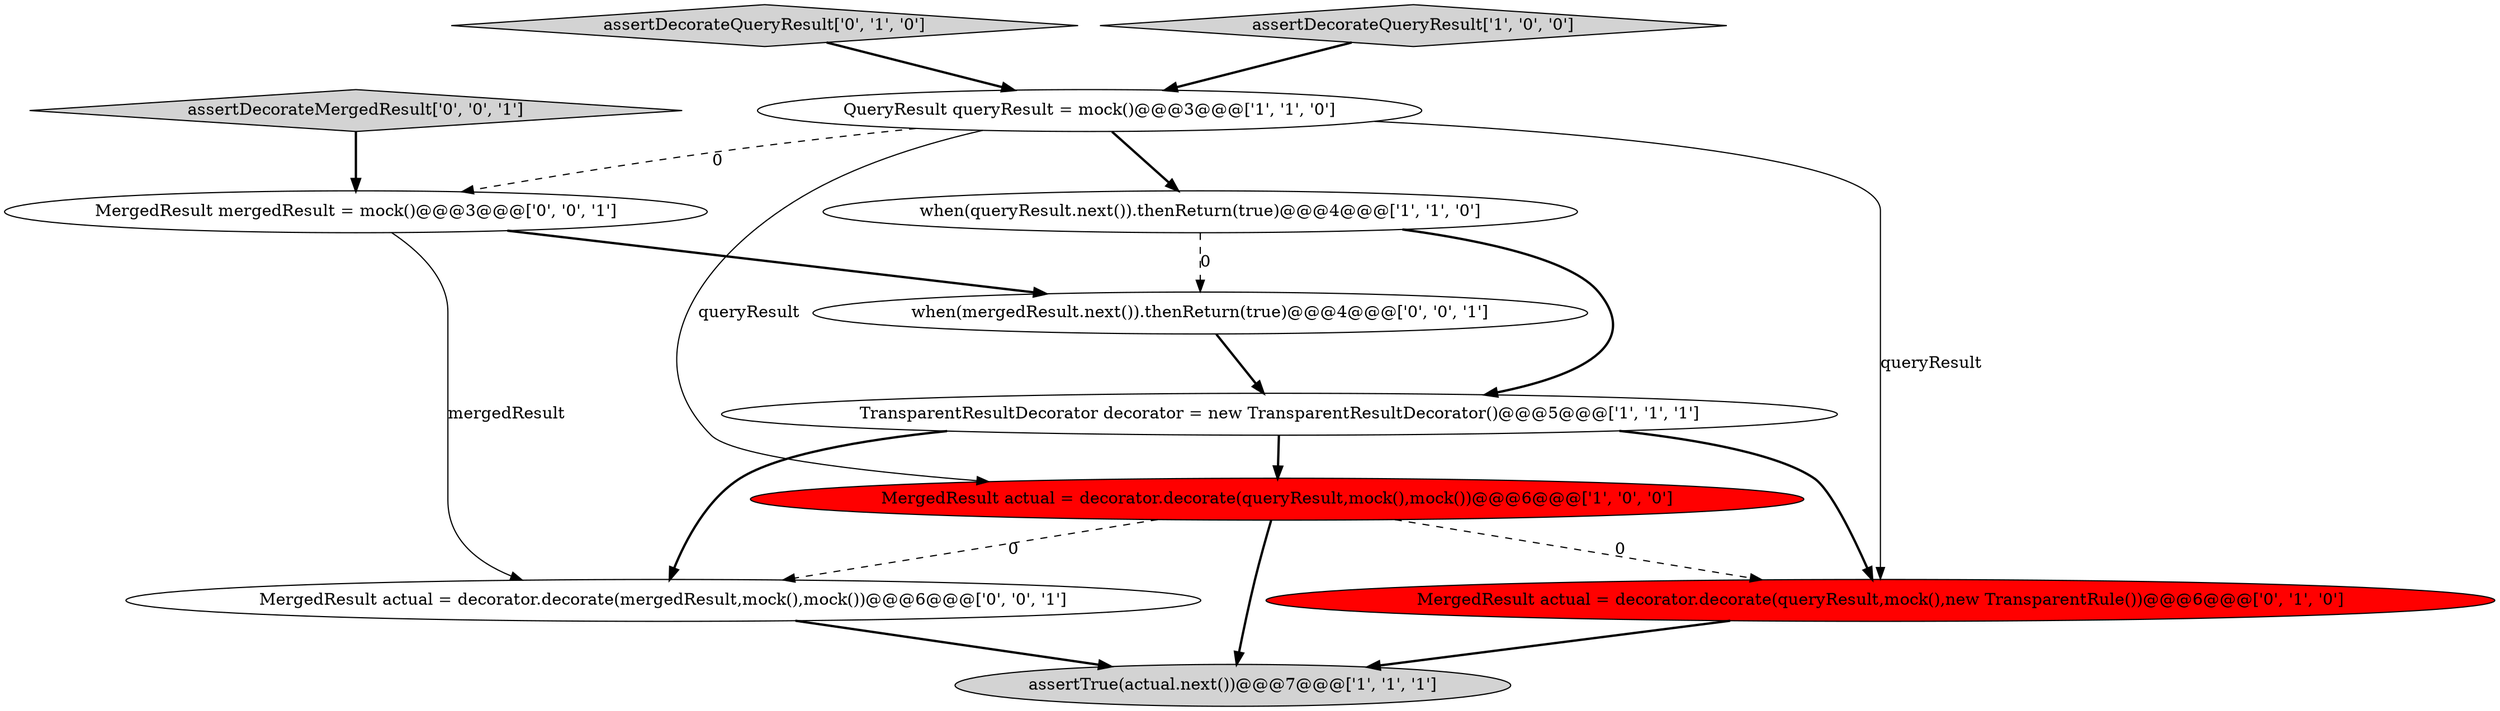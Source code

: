 digraph {
1 [style = filled, label = "when(queryResult.next()).thenReturn(true)@@@4@@@['1', '1', '0']", fillcolor = white, shape = ellipse image = "AAA0AAABBB1BBB"];
6 [style = filled, label = "MergedResult actual = decorator.decorate(queryResult,mock(),new TransparentRule())@@@6@@@['0', '1', '0']", fillcolor = red, shape = ellipse image = "AAA1AAABBB2BBB"];
8 [style = filled, label = "when(mergedResult.next()).thenReturn(true)@@@4@@@['0', '0', '1']", fillcolor = white, shape = ellipse image = "AAA0AAABBB3BBB"];
7 [style = filled, label = "assertDecorateQueryResult['0', '1', '0']", fillcolor = lightgray, shape = diamond image = "AAA0AAABBB2BBB"];
5 [style = filled, label = "MergedResult actual = decorator.decorate(queryResult,mock(),mock())@@@6@@@['1', '0', '0']", fillcolor = red, shape = ellipse image = "AAA1AAABBB1BBB"];
0 [style = filled, label = "assertTrue(actual.next())@@@7@@@['1', '1', '1']", fillcolor = lightgray, shape = ellipse image = "AAA0AAABBB1BBB"];
4 [style = filled, label = "QueryResult queryResult = mock()@@@3@@@['1', '1', '0']", fillcolor = white, shape = ellipse image = "AAA0AAABBB1BBB"];
10 [style = filled, label = "MergedResult mergedResult = mock()@@@3@@@['0', '0', '1']", fillcolor = white, shape = ellipse image = "AAA0AAABBB3BBB"];
2 [style = filled, label = "assertDecorateQueryResult['1', '0', '0']", fillcolor = lightgray, shape = diamond image = "AAA0AAABBB1BBB"];
3 [style = filled, label = "TransparentResultDecorator decorator = new TransparentResultDecorator()@@@5@@@['1', '1', '1']", fillcolor = white, shape = ellipse image = "AAA0AAABBB1BBB"];
11 [style = filled, label = "MergedResult actual = decorator.decorate(mergedResult,mock(),mock())@@@6@@@['0', '0', '1']", fillcolor = white, shape = ellipse image = "AAA0AAABBB3BBB"];
9 [style = filled, label = "assertDecorateMergedResult['0', '0', '1']", fillcolor = lightgray, shape = diamond image = "AAA0AAABBB3BBB"];
1->3 [style = bold, label=""];
3->11 [style = bold, label=""];
4->5 [style = solid, label="queryResult"];
1->8 [style = dashed, label="0"];
3->6 [style = bold, label=""];
3->5 [style = bold, label=""];
4->1 [style = bold, label=""];
6->0 [style = bold, label=""];
11->0 [style = bold, label=""];
7->4 [style = bold, label=""];
9->10 [style = bold, label=""];
10->8 [style = bold, label=""];
5->0 [style = bold, label=""];
5->6 [style = dashed, label="0"];
4->10 [style = dashed, label="0"];
5->11 [style = dashed, label="0"];
2->4 [style = bold, label=""];
4->6 [style = solid, label="queryResult"];
8->3 [style = bold, label=""];
10->11 [style = solid, label="mergedResult"];
}
